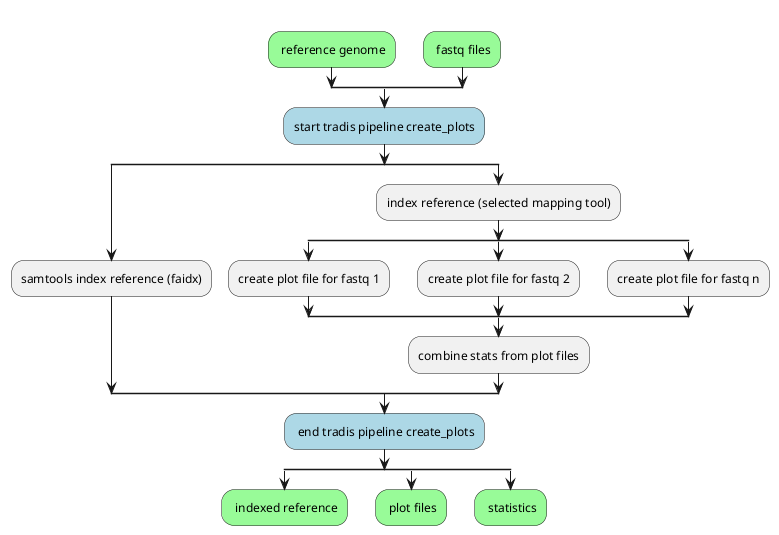 @startuml

split
  -[hidden]->
  #palegreen: reference genome;
split again
  -[hidden]->
  #palegreen: fastq files;
end split

#lightblue:start tradis pipeline create_plots;

split
  :samtools index reference (faidx);
split again
  :index reference (selected mapping tool);
  split
  :create plot file for fastq 1;
  split again
  :create plot file for fastq 2;
  split again
  :create plot file for fastq n;
  end split
  :combine stats from plot files;
end split

#lightblue: end tradis pipeline create_plots;

split
  #palegreen: indexed reference;
  kill
split again
  #palegreen: plot files;
  kill
split again
  #palegreen: statistics;
  kill
end split

@enduml